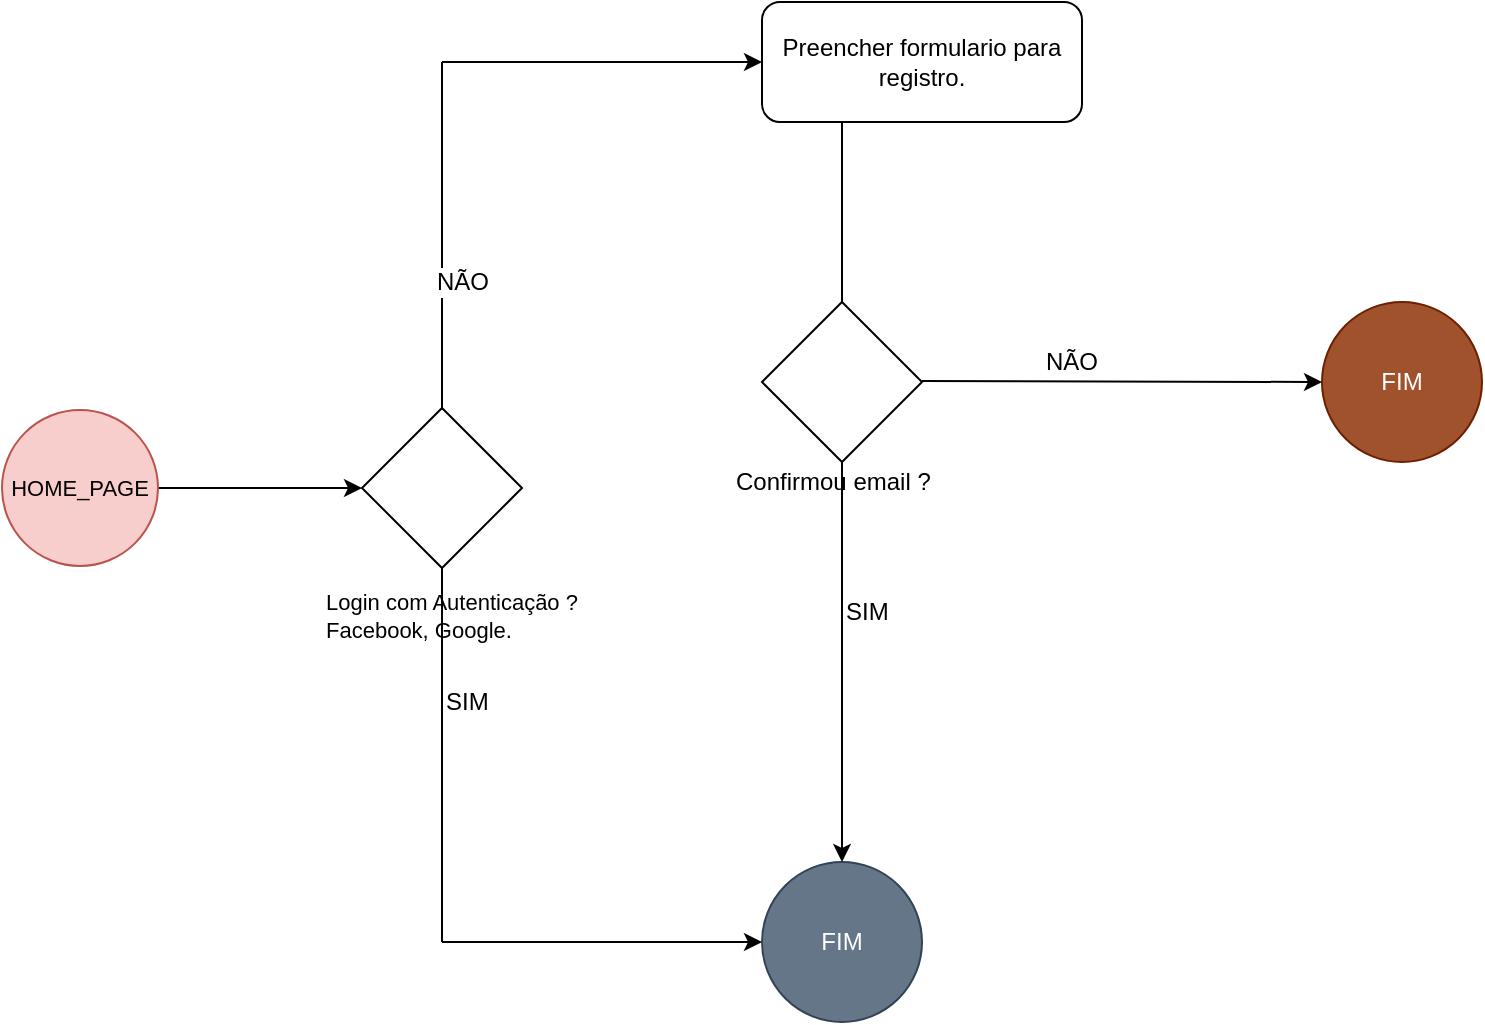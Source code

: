 <mxfile version="12.1.9" type="device" pages="1"><diagram id="qk2LhFgkqWldVFyJtyQZ" name="Page-1"><mxGraphModel dx="1130" dy="634" grid="1" gridSize="10" guides="1" tooltips="1" connect="1" arrows="1" fold="1" page="1" pageScale="1" pageWidth="1169" pageHeight="827" math="0" shadow="0"><root><mxCell id="0"/><mxCell id="1" parent="0"/><mxCell id="Pw8KzbBiugcuUNQ4IrXv-3" style="edgeStyle=orthogonalEdgeStyle;rounded=0;orthogonalLoop=1;jettySize=auto;html=1;" edge="1" parent="1" source="Pw8KzbBiugcuUNQ4IrXv-1"><mxGeometry relative="1" as="geometry"><mxPoint x="200" y="413" as="targetPoint"/></mxGeometry></mxCell><mxCell id="Pw8KzbBiugcuUNQ4IrXv-1" value="&lt;font style=&quot;font-size: 11px&quot;&gt;HOME_PAGE&lt;/font&gt;" style="ellipse;whiteSpace=wrap;html=1;aspect=fixed;fillColor=#f8cecc;strokeColor=#b85450;" vertex="1" parent="1"><mxGeometry x="20" y="374" width="78" height="78" as="geometry"/></mxCell><mxCell id="Pw8KzbBiugcuUNQ4IrXv-5" value="" style="rhombus;whiteSpace=wrap;html=1;" vertex="1" parent="1"><mxGeometry x="200" y="373" width="80" height="80" as="geometry"/></mxCell><mxCell id="Pw8KzbBiugcuUNQ4IrXv-6" value="&lt;font style=&quot;font-size: 11px&quot;&gt;Login com Autenticação ?&lt;br&gt;Facebook, Google.&lt;/font&gt;" style="text;html=1;resizable=0;points=[];autosize=1;align=left;verticalAlign=top;spacingTop=-4;" vertex="1" parent="1"><mxGeometry x="180" y="460" width="140" height="30" as="geometry"/></mxCell><mxCell id="Pw8KzbBiugcuUNQ4IrXv-10" value="" style="endArrow=none;html=1;entryX=0.5;entryY=1;entryDx=0;entryDy=0;" edge="1" parent="1" target="Pw8KzbBiugcuUNQ4IrXv-5"><mxGeometry width="50" height="50" relative="1" as="geometry"><mxPoint x="240" y="640" as="sourcePoint"/><mxPoint x="240" y="460" as="targetPoint"/></mxGeometry></mxCell><mxCell id="Pw8KzbBiugcuUNQ4IrXv-11" value="" style="endArrow=classic;html=1;" edge="1" parent="1"><mxGeometry width="50" height="50" relative="1" as="geometry"><mxPoint x="240" y="640" as="sourcePoint"/><mxPoint x="400" y="640" as="targetPoint"/></mxGeometry></mxCell><mxCell id="Pw8KzbBiugcuUNQ4IrXv-14" value="FIM" style="ellipse;whiteSpace=wrap;html=1;aspect=fixed;fillColor=#647687;strokeColor=#314354;fontColor=#ffffff;" vertex="1" parent="1"><mxGeometry x="400" y="600" width="80" height="80" as="geometry"/></mxCell><mxCell id="Pw8KzbBiugcuUNQ4IrXv-15" value="" style="endArrow=none;html=1;" edge="1" parent="1"><mxGeometry width="50" height="50" relative="1" as="geometry"><mxPoint x="240" y="374" as="sourcePoint"/><mxPoint x="240" y="200" as="targetPoint"/></mxGeometry></mxCell><mxCell id="Pw8KzbBiugcuUNQ4IrXv-20" value="NÃO" style="text;html=1;resizable=0;points=[];align=center;verticalAlign=middle;labelBackgroundColor=#ffffff;" vertex="1" connectable="0" parent="Pw8KzbBiugcuUNQ4IrXv-15"><mxGeometry x="-0.563" y="-3" relative="1" as="geometry"><mxPoint x="7" y="-26" as="offset"/></mxGeometry></mxCell><mxCell id="Pw8KzbBiugcuUNQ4IrXv-16" value="" style="endArrow=classic;html=1;" edge="1" parent="1"><mxGeometry width="50" height="50" relative="1" as="geometry"><mxPoint x="240" y="200" as="sourcePoint"/><mxPoint x="400" y="200" as="targetPoint"/></mxGeometry></mxCell><mxCell id="Pw8KzbBiugcuUNQ4IrXv-17" value="SIM&lt;br&gt;" style="text;html=1;resizable=0;points=[];autosize=1;align=left;verticalAlign=top;spacingTop=-4;" vertex="1" parent="1"><mxGeometry x="240" y="510" width="40" height="20" as="geometry"/></mxCell><mxCell id="Pw8KzbBiugcuUNQ4IrXv-21" value="Preencher formulario para registro." style="rounded=1;whiteSpace=wrap;html=1;" vertex="1" parent="1"><mxGeometry x="400" y="170" width="160" height="60" as="geometry"/></mxCell><mxCell id="Pw8KzbBiugcuUNQ4IrXv-26" value="" style="rhombus;whiteSpace=wrap;html=1;" vertex="1" parent="1"><mxGeometry x="400" y="320" width="80" height="80" as="geometry"/></mxCell><mxCell id="Pw8KzbBiugcuUNQ4IrXv-27" value="" style="endArrow=none;html=1;entryX=0.25;entryY=1;entryDx=0;entryDy=0;entryPerimeter=0;" edge="1" parent="1" target="Pw8KzbBiugcuUNQ4IrXv-21"><mxGeometry width="50" height="50" relative="1" as="geometry"><mxPoint x="440" y="320" as="sourcePoint"/><mxPoint x="440" y="240" as="targetPoint"/></mxGeometry></mxCell><mxCell id="Pw8KzbBiugcuUNQ4IrXv-28" value="Confirmou email ?&lt;br&gt;" style="text;html=1;resizable=0;points=[];autosize=1;align=left;verticalAlign=top;spacingTop=-4;" vertex="1" parent="1"><mxGeometry x="385" y="400" width="110" height="20" as="geometry"/></mxCell><mxCell id="Pw8KzbBiugcuUNQ4IrXv-29" value="" style="endArrow=classic;html=1;entryX=0.5;entryY=0;entryDx=0;entryDy=0;" edge="1" parent="1" target="Pw8KzbBiugcuUNQ4IrXv-14"><mxGeometry width="50" height="50" relative="1" as="geometry"><mxPoint x="440" y="400" as="sourcePoint"/><mxPoint x="440" y="475" as="targetPoint"/></mxGeometry></mxCell><mxCell id="Pw8KzbBiugcuUNQ4IrXv-30" value="SIM" style="text;html=1;resizable=0;points=[];autosize=1;align=left;verticalAlign=top;spacingTop=-4;" vertex="1" parent="1"><mxGeometry x="440" y="465" width="40" height="20" as="geometry"/></mxCell><mxCell id="Pw8KzbBiugcuUNQ4IrXv-31" value="" style="endArrow=classic;html=1;" edge="1" parent="1"><mxGeometry width="50" height="50" relative="1" as="geometry"><mxPoint x="480" y="359.5" as="sourcePoint"/><mxPoint x="680" y="360" as="targetPoint"/></mxGeometry></mxCell><mxCell id="Pw8KzbBiugcuUNQ4IrXv-32" value="FIM" style="ellipse;whiteSpace=wrap;html=1;aspect=fixed;fillColor=#a0522d;strokeColor=#6D1F00;fontColor=#ffffff;" vertex="1" parent="1"><mxGeometry x="680" y="320" width="80" height="80" as="geometry"/></mxCell><mxCell id="Pw8KzbBiugcuUNQ4IrXv-33" value="NÃO" style="text;html=1;resizable=0;points=[];autosize=1;align=left;verticalAlign=top;spacingTop=-4;" vertex="1" parent="1"><mxGeometry x="540" y="340" width="40" height="20" as="geometry"/></mxCell></root></mxGraphModel></diagram></mxfile>